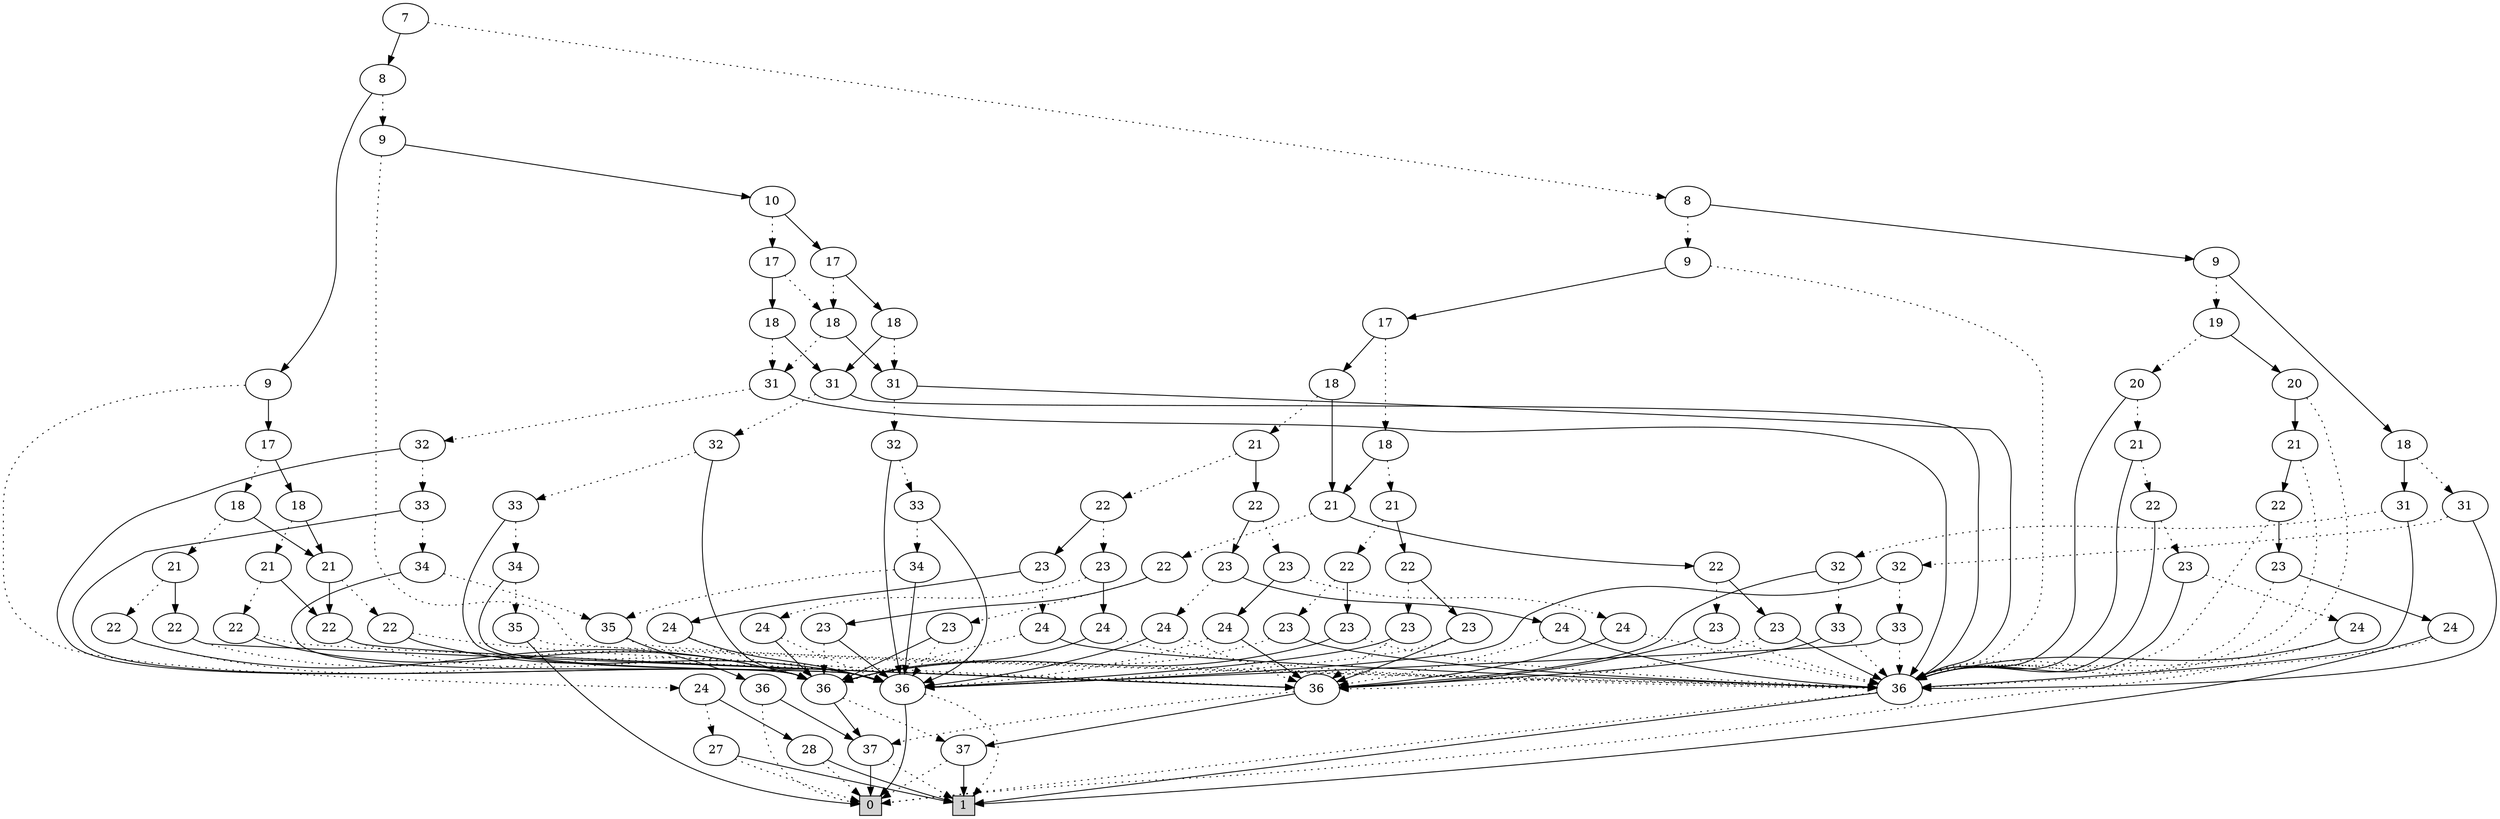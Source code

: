 digraph G {
0 [shape=box, label="0", style=filled, shape=box, height=0.3, width=0.3];
1 [shape=box, label="1", style=filled, shape=box, height=0.3, width=0.3];
8832 [label="7"];
8832 -> 8809 [style=dotted];
8832 -> 8831 [style=filled];
8809 [label="8"];
8809 -> 8794 [style=dotted];
8809 -> 8808 [style=filled];
8794 [label="9"];
8794 -> 74 [style=dotted];
8794 -> 8613 [style=filled];
74 [label="36"];
74 -> 0 [style=dotted];
74 -> 1 [style=filled];
8613 [label="17"];
8613 -> 8610 [style=dotted];
8613 -> 8612 [style=filled];
8610 [label="18"];
8610 -> 8608 [style=dotted];
8610 -> 8609 [style=filled];
8608 [label="21"];
8608 -> 8581 [style=dotted];
8608 -> 8578 [style=filled];
8581 [label="22"];
8581 -> 8579 [style=dotted];
8581 -> 8580 [style=filled];
8579 [label="23"];
8579 -> 8292 [style=dotted];
8579 -> 74 [style=filled];
8292 [label="36"];
8292 -> 76 [style=dotted];
8292 -> 77 [style=filled];
76 [label="37"];
76 -> 0 [style=dotted];
76 -> 1 [style=filled];
77 [label="37"];
77 -> 1 [style=dotted];
77 -> 0 [style=filled];
8580 [label="23"];
8580 -> 74 [style=dotted];
8580 -> 8292 [style=filled];
8578 [label="22"];
8578 -> 8576 [style=dotted];
8578 -> 8577 [style=filled];
8576 [label="23"];
8576 -> 8288 [style=dotted];
8576 -> 75 [style=filled];
8288 [label="36"];
8288 -> 77 [style=dotted];
8288 -> 76 [style=filled];
75 [label="36"];
75 -> 1 [style=dotted];
75 -> 0 [style=filled];
8577 [label="23"];
8577 -> 75 [style=dotted];
8577 -> 8288 [style=filled];
8609 [label="21"];
8609 -> 8588 [style=dotted];
8609 -> 8585 [style=filled];
8588 [label="22"];
8588 -> 8586 [style=dotted];
8588 -> 8587 [style=filled];
8586 [label="23"];
8586 -> 75 [style=dotted];
8586 -> 8292 [style=filled];
8587 [label="23"];
8587 -> 8292 [style=dotted];
8587 -> 75 [style=filled];
8585 [label="22"];
8585 -> 8583 [style=dotted];
8585 -> 8584 [style=filled];
8583 [label="23"];
8583 -> 74 [style=dotted];
8583 -> 8288 [style=filled];
8584 [label="23"];
8584 -> 8288 [style=dotted];
8584 -> 74 [style=filled];
8612 [label="18"];
8612 -> 8611 [style=dotted];
8612 -> 8609 [style=filled];
8611 [label="21"];
8611 -> 8604 [style=dotted];
8611 -> 8597 [style=filled];
8604 [label="22"];
8604 -> 8600 [style=dotted];
8604 -> 8603 [style=filled];
8600 [label="23"];
8600 -> 8598 [style=dotted];
8600 -> 8599 [style=filled];
8598 [label="24"];
8598 -> 75 [style=dotted];
8598 -> 8292 [style=filled];
8599 [label="24"];
8599 -> 74 [style=dotted];
8599 -> 8292 [style=filled];
8603 [label="23"];
8603 -> 8601 [style=dotted];
8603 -> 8602 [style=filled];
8601 [label="24"];
8601 -> 8292 [style=dotted];
8601 -> 74 [style=filled];
8602 [label="24"];
8602 -> 8292 [style=dotted];
8602 -> 75 [style=filled];
8597 [label="22"];
8597 -> 8593 [style=dotted];
8597 -> 8596 [style=filled];
8593 [label="23"];
8593 -> 8591 [style=dotted];
8593 -> 8592 [style=filled];
8591 [label="24"];
8591 -> 74 [style=dotted];
8591 -> 8288 [style=filled];
8592 [label="24"];
8592 -> 75 [style=dotted];
8592 -> 8288 [style=filled];
8596 [label="23"];
8596 -> 8594 [style=dotted];
8596 -> 8595 [style=filled];
8594 [label="24"];
8594 -> 8288 [style=dotted];
8594 -> 75 [style=filled];
8595 [label="24"];
8595 -> 8288 [style=dotted];
8595 -> 74 [style=filled];
8808 [label="9"];
8808 -> 8800 [style=dotted];
8808 -> 8807 [style=filled];
8800 [label="19"];
8800 -> 8329 [style=dotted];
8800 -> 8799 [style=filled];
8329 [label="20"];
8329 -> 8328 [style=dotted];
8329 -> 74 [style=filled];
8328 [label="21"];
8328 -> 8327 [style=dotted];
8328 -> 74 [style=filled];
8327 [label="22"];
8327 -> 8326 [style=dotted];
8327 -> 74 [style=filled];
8326 [label="23"];
8326 -> 8325 [style=dotted];
8326 -> 74 [style=filled];
8325 [label="24"];
8325 -> 0 [style=dotted];
8325 -> 74 [style=filled];
8799 [label="20"];
8799 -> 74 [style=dotted];
8799 -> 8798 [style=filled];
8798 [label="21"];
8798 -> 74 [style=dotted];
8798 -> 8797 [style=filled];
8797 [label="22"];
8797 -> 74 [style=dotted];
8797 -> 8796 [style=filled];
8796 [label="23"];
8796 -> 74 [style=dotted];
8796 -> 8795 [style=filled];
8795 [label="24"];
8795 -> 74 [style=dotted];
8795 -> 1 [style=filled];
8807 [label="18"];
8807 -> 8803 [style=dotted];
8807 -> 8806 [style=filled];
8803 [label="31"];
8803 -> 8802 [style=dotted];
8803 -> 74 [style=filled];
8802 [label="32"];
8802 -> 8801 [style=dotted];
8802 -> 75 [style=filled];
8801 [label="33"];
8801 -> 74 [style=dotted];
8801 -> 75 [style=filled];
8806 [label="31"];
8806 -> 8805 [style=dotted];
8806 -> 74 [style=filled];
8805 [label="32"];
8805 -> 8804 [style=dotted];
8805 -> 8288 [style=filled];
8804 [label="33"];
8804 -> 74 [style=dotted];
8804 -> 8288 [style=filled];
8831 [label="8"];
8831 -> 8828 [style=dotted];
8831 -> 8830 [style=filled];
8828 [label="9"];
8828 -> 74 [style=dotted];
8828 -> 8827 [style=filled];
8827 [label="10"];
8827 -> 8824 [style=dotted];
8827 -> 8826 [style=filled];
8824 [label="17"];
8824 -> 8818 [style=dotted];
8824 -> 8823 [style=filled];
8818 [label="18"];
8818 -> 8813 [style=dotted];
8818 -> 8817 [style=filled];
8813 [label="31"];
8813 -> 8812 [style=dotted];
8813 -> 74 [style=filled];
8812 [label="32"];
8812 -> 8811 [style=dotted];
8812 -> 8292 [style=filled];
8811 [label="33"];
8811 -> 8810 [style=dotted];
8811 -> 8292 [style=filled];
8810 [label="34"];
8810 -> 8341 [style=dotted];
8810 -> 8292 [style=filled];
8341 [label="35"];
8341 -> 74 [style=dotted];
8341 -> 7104 [style=filled];
7104 [label="36"];
7104 -> 0 [style=dotted];
7104 -> 77 [style=filled];
8817 [label="31"];
8817 -> 8816 [style=dotted];
8817 -> 74 [style=filled];
8816 [label="32"];
8816 -> 8815 [style=dotted];
8816 -> 75 [style=filled];
8815 [label="33"];
8815 -> 8814 [style=dotted];
8815 -> 75 [style=filled];
8814 [label="34"];
8814 -> 8341 [style=dotted];
8814 -> 75 [style=filled];
8823 [label="18"];
8823 -> 8813 [style=dotted];
8823 -> 8822 [style=filled];
8822 [label="31"];
8822 -> 8821 [style=dotted];
8822 -> 74 [style=filled];
8821 [label="32"];
8821 -> 8820 [style=dotted];
8821 -> 75 [style=filled];
8820 [label="33"];
8820 -> 8819 [style=dotted];
8820 -> 75 [style=filled];
8819 [label="34"];
8819 -> 7442 [style=dotted];
8819 -> 75 [style=filled];
7442 [label="35"];
7442 -> 74 [style=dotted];
7442 -> 0 [style=filled];
8826 [label="17"];
8826 -> 8818 [style=dotted];
8826 -> 8825 [style=filled];
8825 [label="18"];
8825 -> 8817 [style=dotted];
8825 -> 8822 [style=filled];
8830 [label="9"];
8830 -> 8829 [style=dotted];
8830 -> 8446 [style=filled];
8829 [label="24"];
8829 -> 56 [style=dotted];
8829 -> 58 [style=filled];
56 [label="27"];
56 -> 0 [style=dotted];
56 -> 1 [style=filled];
58 [label="28"];
58 -> 0 [style=dotted];
58 -> 1 [style=filled];
8446 [label="17"];
8446 -> 8442 [style=dotted];
8446 -> 8445 [style=filled];
8442 [label="18"];
8442 -> 8438 [style=dotted];
8442 -> 8441 [style=filled];
8438 [label="21"];
8438 -> 8436 [style=dotted];
8438 -> 8437 [style=filled];
8436 [label="22"];
8436 -> 75 [style=dotted];
8436 -> 8292 [style=filled];
8437 [label="22"];
8437 -> 8292 [style=dotted];
8437 -> 8288 [style=filled];
8441 [label="21"];
8441 -> 8439 [style=dotted];
8441 -> 8440 [style=filled];
8439 [label="22"];
8439 -> 8288 [style=dotted];
8439 -> 75 [style=filled];
8440 [label="22"];
8440 -> 75 [style=dotted];
8440 -> 8288 [style=filled];
8445 [label="18"];
8445 -> 8444 [style=dotted];
8445 -> 8441 [style=filled];
8444 [label="21"];
8444 -> 8443 [style=dotted];
8444 -> 8440 [style=filled];
8443 [label="22"];
8443 -> 8288 [style=dotted];
8443 -> 8292 [style=filled];
}
